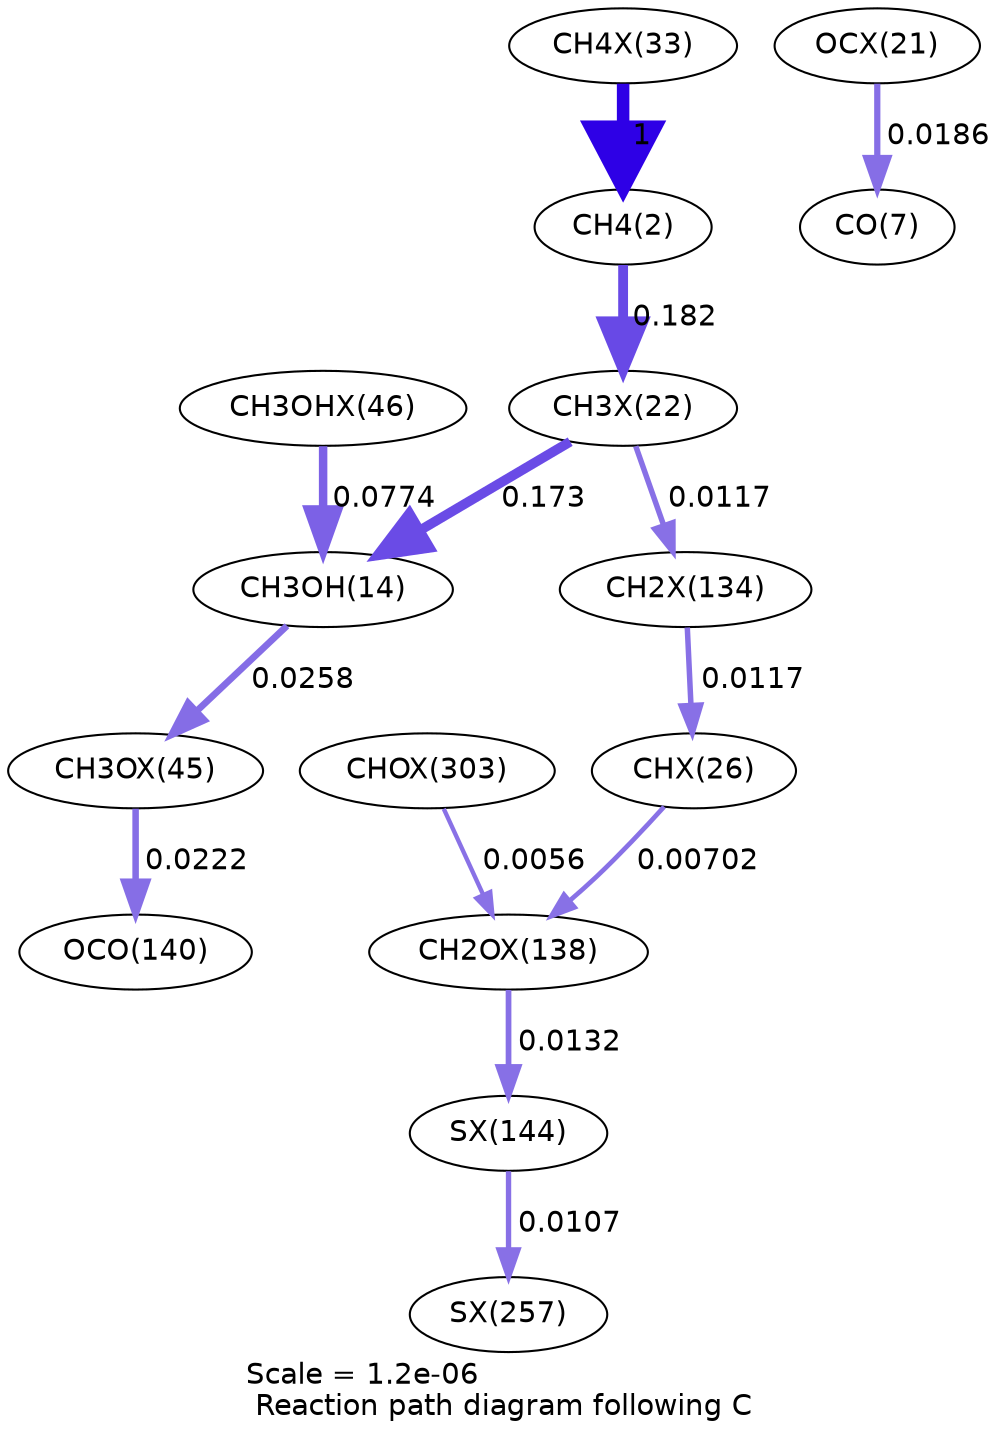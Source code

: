 digraph reaction_paths {
center=1;
s40 -> s4[fontname="Helvetica", penwidth=6, arrowsize=3, color="0.7, 1.5, 0.9"
, label=" 1"];
s4 -> s35[fontname="Helvetica", penwidth=4.72, arrowsize=2.36, color="0.7, 0.682, 0.9"
, label=" 0.182"];
s35 -> s16[fontname="Helvetica", penwidth=4.68, arrowsize=2.34, color="0.7, 0.673, 0.9"
, label=" 0.173"];
s35 -> s50[fontname="Helvetica", penwidth=2.64, arrowsize=1.32, color="0.7, 0.512, 0.9"
, label=" 0.0117"];
s49 -> s16[fontname="Helvetica", penwidth=4.07, arrowsize=2.03, color="0.7, 0.577, 0.9"
, label=" 0.0774"];
s16 -> s48[fontname="Helvetica", penwidth=3.24, arrowsize=1.62, color="0.7, 0.526, 0.9"
, label=" 0.0258"];
s50 -> s38[fontname="Helvetica", penwidth=2.64, arrowsize=1.32, color="0.7, 0.512, 0.9"
, label=" 0.0117"];
s38 -> s52[fontname="Helvetica", penwidth=2.26, arrowsize=1.13, color="0.7, 0.507, 0.9"
, label=" 0.00702"];
s48 -> s25[fontname="Helvetica", penwidth=3.13, arrowsize=1.56, color="0.7, 0.522, 0.9"
, label=" 0.0222"];
s34 -> s9[fontname="Helvetica", penwidth=2.99, arrowsize=1.5, color="0.7, 0.519, 0.9"
, label=" 0.0186"];
s52 -> s54[fontname="Helvetica", penwidth=2.74, arrowsize=1.37, color="0.7, 0.513, 0.9"
, label=" 0.0132"];
s54 -> s63[fontname="Helvetica", penwidth=2.57, arrowsize=1.29, color="0.7, 0.511, 0.9"
, label=" 0.0107"];
s65 -> s52[fontname="Helvetica", penwidth=2.09, arrowsize=1.04, color="0.7, 0.506, 0.9"
, label=" 0.0056"];
s4 [ fontname="Helvetica", label="CH4(2)"];
s9 [ fontname="Helvetica", label="CO(7)"];
s16 [ fontname="Helvetica", label="CH3OH(14)"];
s25 [ fontname="Helvetica", label="OCO(140)"];
s34 [ fontname="Helvetica", label="OCX(21)"];
s35 [ fontname="Helvetica", label="CH3X(22)"];
s38 [ fontname="Helvetica", label="CHX(26)"];
s40 [ fontname="Helvetica", label="CH4X(33)"];
s48 [ fontname="Helvetica", label="CH3OX(45)"];
s49 [ fontname="Helvetica", label="CH3OHX(46)"];
s50 [ fontname="Helvetica", label="CH2X(134)"];
s52 [ fontname="Helvetica", label="CH2OX(138)"];
s54 [ fontname="Helvetica", label="SX(144)"];
s63 [ fontname="Helvetica", label="SX(257)"];
s65 [ fontname="Helvetica", label="CHOX(303)"];
 label = "Scale = 1.2e-06\l Reaction path diagram following C";
 fontname = "Helvetica";
}
